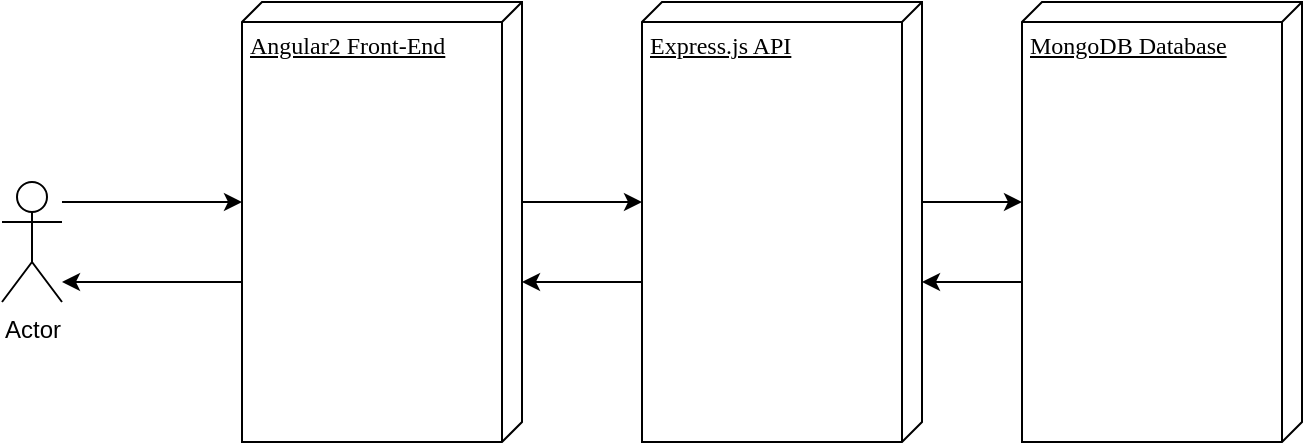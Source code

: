 <mxfile version="14.1.1" type="device"><diagram name="Page-1" id="5f0bae14-7c28-e335-631c-24af17079c00"><mxGraphModel dx="803" dy="443" grid="1" gridSize="10" guides="1" tooltips="1" connect="1" arrows="1" fold="1" page="1" pageScale="1" pageWidth="1100" pageHeight="850" background="#ffffff" math="0" shadow="0"><root><mxCell id="0"/><mxCell id="1" parent="0"/><mxCell id="hf3lE6ro4s8YyPt0AP_v-5" value="" style="edgeStyle=orthogonalEdgeStyle;rounded=0;orthogonalLoop=1;jettySize=auto;html=1;" edge="1" parent="1" source="39150e848f15840c-1" target="hf3lE6ro4s8YyPt0AP_v-3"><mxGeometry relative="1" as="geometry"><Array as="points"><mxPoint x="350" y="170"/><mxPoint x="350" y="170"/></Array></mxGeometry></mxCell><mxCell id="hf3lE6ro4s8YyPt0AP_v-9" value="" style="edgeStyle=orthogonalEdgeStyle;rounded=0;orthogonalLoop=1;jettySize=auto;html=1;" edge="1" parent="1" source="39150e848f15840c-1" target="hf3lE6ro4s8YyPt0AP_v-1"><mxGeometry relative="1" as="geometry"><Array as="points"><mxPoint x="140" y="210"/><mxPoint x="140" y="210"/></Array></mxGeometry></mxCell><mxCell id="39150e848f15840c-1" value="Angular2 Front-End" style="verticalAlign=top;align=left;spacingTop=8;spacingLeft=2;spacingRight=12;shape=cube;size=10;direction=south;fontStyle=4;html=1;rounded=0;shadow=0;comic=0;labelBackgroundColor=none;strokeWidth=1;fontFamily=Verdana;fontSize=12" parent="1" vertex="1"><mxGeometry x="180" y="70" width="140" height="220" as="geometry"/></mxCell><mxCell id="hf3lE6ro4s8YyPt0AP_v-10" value="" style="edgeStyle=orthogonalEdgeStyle;rounded=0;orthogonalLoop=1;jettySize=auto;html=1;" edge="1" parent="1" source="hf3lE6ro4s8YyPt0AP_v-1" target="39150e848f15840c-1"><mxGeometry relative="1" as="geometry"><Array as="points"><mxPoint x="140" y="170"/><mxPoint x="140" y="170"/></Array></mxGeometry></mxCell><mxCell id="hf3lE6ro4s8YyPt0AP_v-1" value="Actor" style="shape=umlActor;verticalLabelPosition=bottom;verticalAlign=top;html=1;outlineConnect=0;" vertex="1" parent="1"><mxGeometry x="60" y="160" width="30" height="60" as="geometry"/></mxCell><mxCell id="hf3lE6ro4s8YyPt0AP_v-6" value="" style="edgeStyle=orthogonalEdgeStyle;rounded=0;orthogonalLoop=1;jettySize=auto;html=1;" edge="1" parent="1" source="hf3lE6ro4s8YyPt0AP_v-3" target="hf3lE6ro4s8YyPt0AP_v-4"><mxGeometry relative="1" as="geometry"><Array as="points"><mxPoint x="540" y="170"/><mxPoint x="540" y="170"/></Array></mxGeometry></mxCell><mxCell id="hf3lE6ro4s8YyPt0AP_v-8" value="" style="edgeStyle=orthogonalEdgeStyle;rounded=0;orthogonalLoop=1;jettySize=auto;html=1;" edge="1" parent="1" source="hf3lE6ro4s8YyPt0AP_v-3" target="39150e848f15840c-1"><mxGeometry relative="1" as="geometry"><Array as="points"><mxPoint x="350" y="210"/><mxPoint x="350" y="210"/></Array></mxGeometry></mxCell><mxCell id="hf3lE6ro4s8YyPt0AP_v-3" value="Express.js API" style="verticalAlign=top;align=left;spacingTop=8;spacingLeft=2;spacingRight=12;shape=cube;size=10;direction=south;fontStyle=4;html=1;rounded=0;shadow=0;comic=0;labelBackgroundColor=none;strokeWidth=1;fontFamily=Verdana;fontSize=12" vertex="1" parent="1"><mxGeometry x="380" y="70" width="140" height="220" as="geometry"/></mxCell><mxCell id="hf3lE6ro4s8YyPt0AP_v-7" value="" style="edgeStyle=orthogonalEdgeStyle;rounded=0;orthogonalLoop=1;jettySize=auto;html=1;" edge="1" parent="1" source="hf3lE6ro4s8YyPt0AP_v-4" target="hf3lE6ro4s8YyPt0AP_v-3"><mxGeometry relative="1" as="geometry"><Array as="points"><mxPoint x="540" y="210"/><mxPoint x="540" y="210"/></Array></mxGeometry></mxCell><mxCell id="hf3lE6ro4s8YyPt0AP_v-4" value="MongoDB Database" style="verticalAlign=top;align=left;spacingTop=8;spacingLeft=2;spacingRight=12;shape=cube;size=10;direction=south;fontStyle=4;html=1;rounded=0;shadow=0;comic=0;labelBackgroundColor=none;strokeWidth=1;fontFamily=Verdana;fontSize=12" vertex="1" parent="1"><mxGeometry x="570" y="70" width="140" height="220" as="geometry"/></mxCell></root></mxGraphModel></diagram></mxfile>